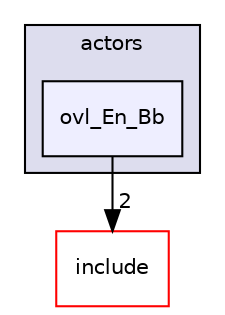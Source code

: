 digraph "src/overlays/actors/ovl_En_Bb" {
  compound=true
  node [ fontsize="10", fontname="Helvetica"];
  edge [ labelfontsize="10", labelfontname="Helvetica"];
  subgraph clusterdir_e93473484be31ce7bcb356bd643a22f8 {
    graph [ bgcolor="#ddddee", pencolor="black", label="actors" fontname="Helvetica", fontsize="10", URL="dir_e93473484be31ce7bcb356bd643a22f8.html"]
  dir_deda49893a380a8eb0736ede1b11fc14 [shape=box, label="ovl_En_Bb", style="filled", fillcolor="#eeeeff", pencolor="black", URL="dir_deda49893a380a8eb0736ede1b11fc14.html"];
  }
  dir_d44c64559bbebec7f509842c48db8b23 [shape=box label="include" fillcolor="white" style="filled" color="red" URL="dir_d44c64559bbebec7f509842c48db8b23.html"];
  dir_deda49893a380a8eb0736ede1b11fc14->dir_d44c64559bbebec7f509842c48db8b23 [headlabel="2", labeldistance=1.5 headhref="dir_000185_000000.html"];
}
